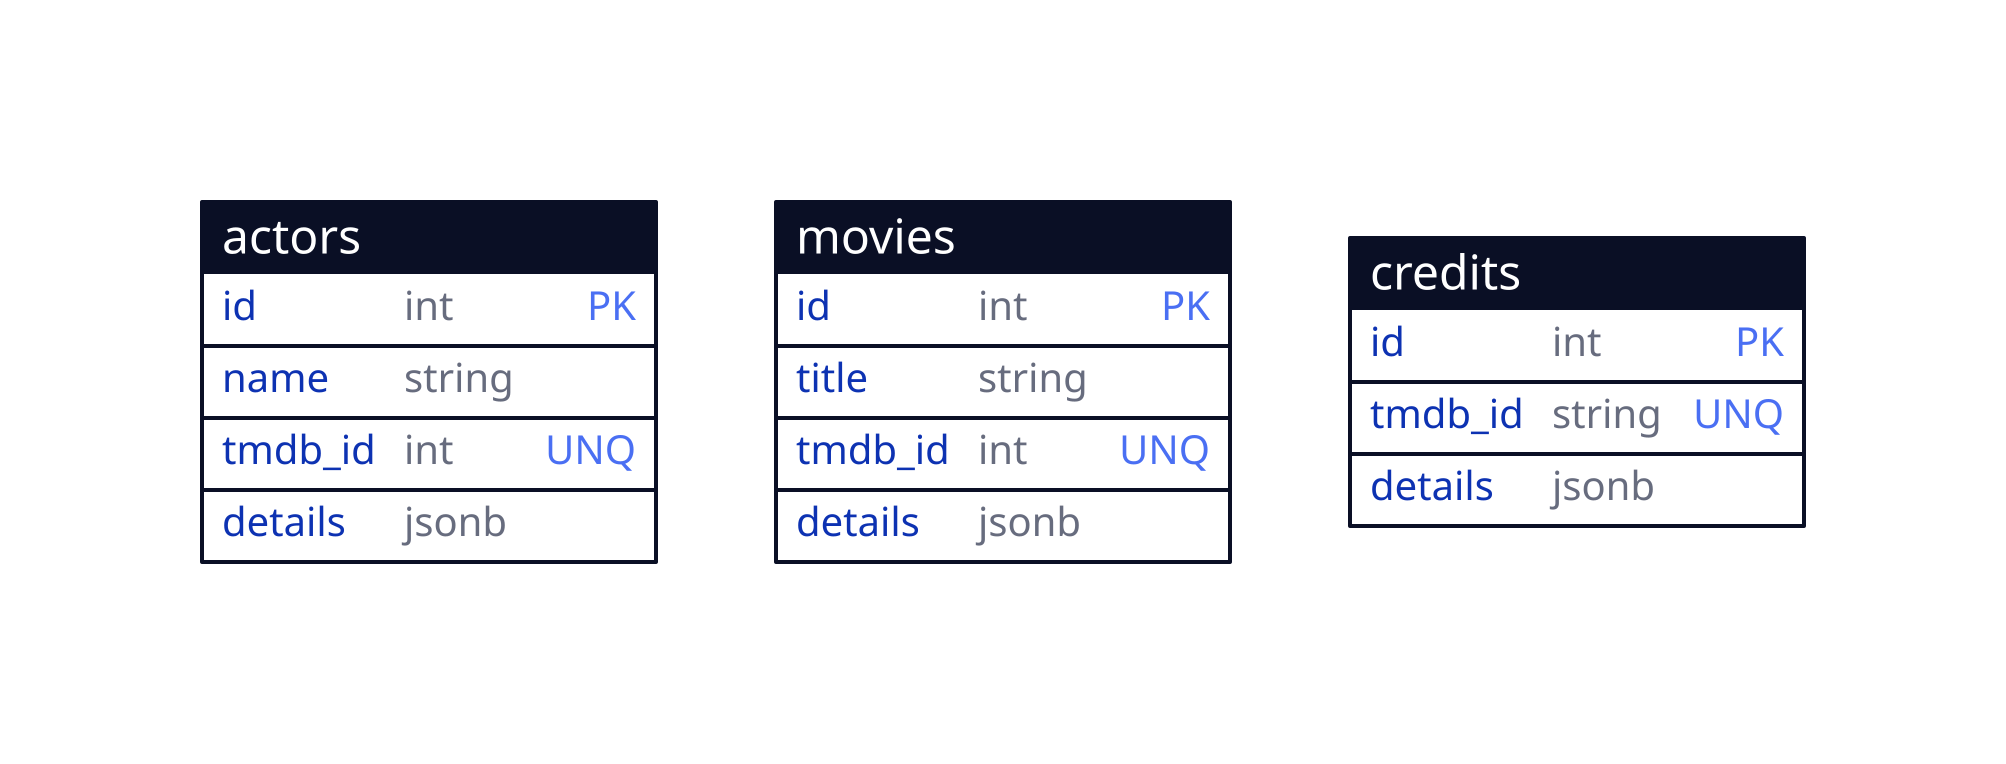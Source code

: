 actors: {
  shape: sql_table
  id: int {constraint: primary_key}
  name: string
  tmdb_id: int {constraint: unique}
  details: jsonb
}
movies: {
  shape: sql_table
  id: int {constraint: primary_key}
  title: string
  tmdb_id: int {constraint: unique}
  details: jsonb
}
credits: {
  shape: sql_table
  id: int {constraint: primary_key}
  tmdb_id: string {constraint: unique}
  details: jsonb
}
